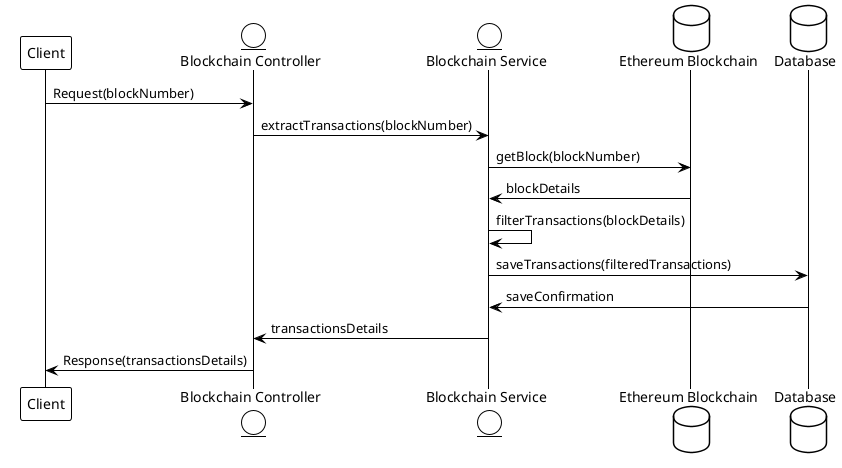 @startuml

!theme plain

participant Client
entity "Blockchain Controller" as Controller
entity "Blockchain Service" as Service
database "Ethereum Blockchain" as Blockchain
database "Database" as DB

Client -> Controller : Request(blockNumber)
Controller -> Service : extractTransactions(blockNumber)
Service -> Blockchain : getBlock(blockNumber)
Blockchain -> Service : blockDetails
Service -> Service : filterTransactions(blockDetails)
Service -> DB : saveTransactions(filteredTransactions)
DB -> Service : saveConfirmation
Service -> Controller : transactionsDetails
Controller -> Client : Response(transactionsDetails)

@enduml

